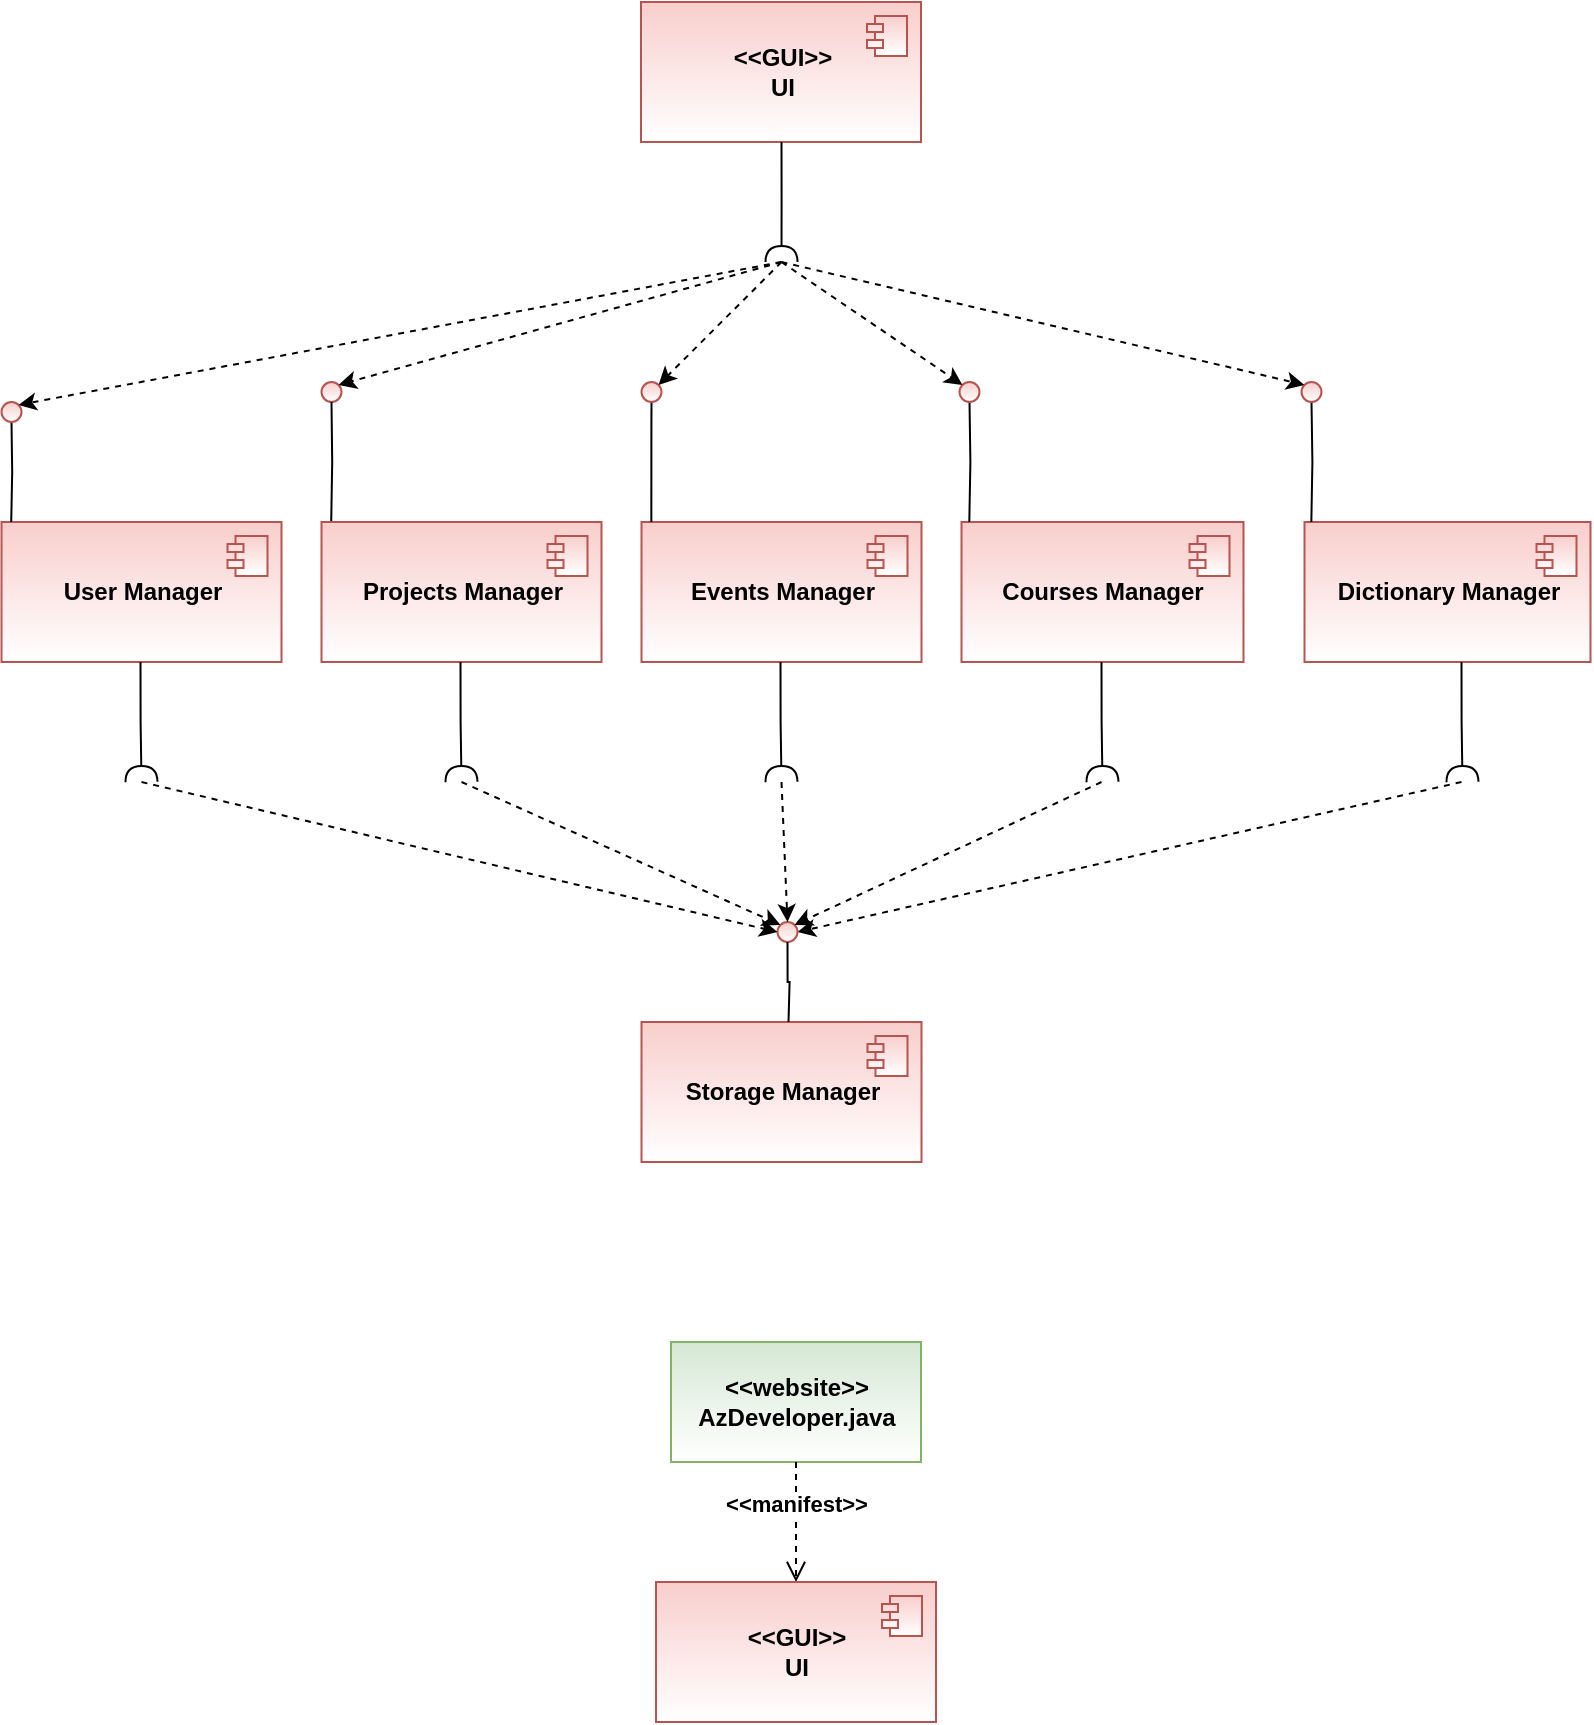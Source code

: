 <mxfile version="15.4.0" type="device"><diagram id="A1UW8MFsXKyVtw562UZ5" name="Page-1"><mxGraphModel dx="1024" dy="584" grid="1" gridSize="10" guides="1" tooltips="1" connect="1" arrows="1" fold="1" page="1" pageScale="1" pageWidth="827" pageHeight="1169" math="0" shadow="0"><root><mxCell id="0"/><mxCell id="1" parent="0"/><mxCell id="HflERA908yKU1LZ-LXf8-1" value="&amp;lt;&amp;lt;website&amp;gt;&amp;gt;&lt;br&gt;AzDeveloper.java" style="html=1;fillColor=#d5e8d4;strokeColor=#82b366;gradientColor=#ffffff;fontStyle=1" vertex="1" parent="1"><mxGeometry x="450.5" y="1140" width="125" height="60" as="geometry"/></mxCell><mxCell id="HflERA908yKU1LZ-LXf8-2" value="&amp;lt;&amp;lt;manifest&amp;gt;&amp;gt;" style="html=1;verticalAlign=bottom;endArrow=open;dashed=1;endSize=8;rounded=0;exitX=0.5;exitY=1;exitDx=0;exitDy=0;entryX=0.5;entryY=0;entryDx=0;entryDy=0;fontStyle=1" edge="1" parent="1" source="HflERA908yKU1LZ-LXf8-1" target="HflERA908yKU1LZ-LXf8-3"><mxGeometry relative="1" as="geometry"><mxPoint x="549.52" y="1220" as="sourcePoint"/><mxPoint x="520.5" y="1260" as="targetPoint"/></mxGeometry></mxCell><mxCell id="HflERA908yKU1LZ-LXf8-3" value="&amp;lt;&amp;lt;GUI&amp;gt;&amp;gt;&lt;br&gt;UI" style="html=1;dropTarget=0;strokeWidth=1;fillColor=#f8cecc;strokeColor=#b85450;gradientColor=#ffffff;fontStyle=1" vertex="1" parent="1"><mxGeometry x="443" y="1260" width="140" height="70" as="geometry"/></mxCell><mxCell id="HflERA908yKU1LZ-LXf8-4" value="" style="shape=module;jettyWidth=8;jettyHeight=4;strokeWidth=1;fillColor=#f8cecc;strokeColor=#b85450;gradientColor=#ffffff;fontStyle=1" vertex="1" parent="HflERA908yKU1LZ-LXf8-3"><mxGeometry x="1" width="20" height="20" relative="1" as="geometry"><mxPoint x="-27" y="7" as="offset"/></mxGeometry></mxCell><mxCell id="HflERA908yKU1LZ-LXf8-5" value="User Manager" style="html=1;dropTarget=0;strokeWidth=1;fillColor=#f8cecc;strokeColor=#b85450;gradientColor=#ffffff;fontStyle=1" vertex="1" parent="1"><mxGeometry x="115.75" y="730" width="140" height="70" as="geometry"/></mxCell><mxCell id="HflERA908yKU1LZ-LXf8-6" value="" style="shape=module;jettyWidth=8;jettyHeight=4;strokeWidth=1;fillColor=#f8cecc;strokeColor=#b85450;gradientColor=#ffffff;fontStyle=1" vertex="1" parent="HflERA908yKU1LZ-LXf8-5"><mxGeometry x="1" width="20" height="20" relative="1" as="geometry"><mxPoint x="-27" y="7" as="offset"/></mxGeometry></mxCell><mxCell id="HflERA908yKU1LZ-LXf8-7" value="Storage Manager" style="html=1;dropTarget=0;strokeWidth=1;fillColor=#f8cecc;strokeColor=#b85450;gradientColor=#ffffff;fontStyle=1" vertex="1" parent="1"><mxGeometry x="435.75" y="980" width="140" height="70" as="geometry"/></mxCell><mxCell id="HflERA908yKU1LZ-LXf8-8" value="" style="shape=module;jettyWidth=8;jettyHeight=4;strokeWidth=1;fillColor=#f8cecc;strokeColor=#b85450;gradientColor=#ffffff;fontStyle=1" vertex="1" parent="HflERA908yKU1LZ-LXf8-7"><mxGeometry x="1" width="20" height="20" relative="1" as="geometry"><mxPoint x="-27" y="7" as="offset"/></mxGeometry></mxCell><mxCell id="HflERA908yKU1LZ-LXf8-9" value="Courses Manager" style="html=1;dropTarget=0;strokeWidth=1;fillColor=#f8cecc;strokeColor=#b85450;gradientColor=#ffffff;fontStyle=1" vertex="1" parent="1"><mxGeometry x="595.75" y="730" width="141" height="70" as="geometry"/></mxCell><mxCell id="HflERA908yKU1LZ-LXf8-10" value="" style="shape=module;jettyWidth=8;jettyHeight=4;strokeWidth=1;fillColor=#f8cecc;strokeColor=#b85450;gradientColor=#ffffff;fontStyle=1" vertex="1" parent="HflERA908yKU1LZ-LXf8-9"><mxGeometry x="1" width="20" height="20" relative="1" as="geometry"><mxPoint x="-27" y="7" as="offset"/></mxGeometry></mxCell><mxCell id="HflERA908yKU1LZ-LXf8-11" value="Events Manager" style="html=1;dropTarget=0;strokeWidth=1;fillColor=#f8cecc;strokeColor=#b85450;gradientColor=#ffffff;fontStyle=1" vertex="1" parent="1"><mxGeometry x="435.75" y="730" width="140" height="70" as="geometry"/></mxCell><mxCell id="HflERA908yKU1LZ-LXf8-12" value="" style="shape=module;jettyWidth=8;jettyHeight=4;strokeWidth=1;fillColor=#f8cecc;strokeColor=#b85450;gradientColor=#ffffff;fontStyle=1" vertex="1" parent="HflERA908yKU1LZ-LXf8-11"><mxGeometry x="1" width="20" height="20" relative="1" as="geometry"><mxPoint x="-27" y="7" as="offset"/></mxGeometry></mxCell><mxCell id="HflERA908yKU1LZ-LXf8-13" value="Dictionary Manager" style="html=1;dropTarget=0;strokeWidth=1;fillColor=#f8cecc;strokeColor=#b85450;gradientColor=#ffffff;fontStyle=1" vertex="1" parent="1"><mxGeometry x="767.25" y="730" width="143" height="70" as="geometry"/></mxCell><mxCell id="HflERA908yKU1LZ-LXf8-14" value="" style="shape=module;jettyWidth=8;jettyHeight=4;strokeWidth=1;fillColor=#f8cecc;strokeColor=#b85450;gradientColor=#ffffff;fontStyle=1" vertex="1" parent="HflERA908yKU1LZ-LXf8-13"><mxGeometry x="1" width="20" height="20" relative="1" as="geometry"><mxPoint x="-27" y="7" as="offset"/></mxGeometry></mxCell><mxCell id="HflERA908yKU1LZ-LXf8-15" value="&amp;lt;&amp;lt;GUI&amp;gt;&amp;gt;&lt;br&gt;UI" style="html=1;dropTarget=0;strokeWidth=1;fillColor=#f8cecc;strokeColor=#b85450;gradientColor=#ffffff;fontStyle=1" vertex="1" parent="1"><mxGeometry x="435.5" y="470" width="140" height="70" as="geometry"/></mxCell><mxCell id="HflERA908yKU1LZ-LXf8-16" value="" style="shape=module;jettyWidth=8;jettyHeight=4;strokeWidth=1;fillColor=#f8cecc;strokeColor=#b85450;gradientColor=#ffffff;fontStyle=1" vertex="1" parent="HflERA908yKU1LZ-LXf8-15"><mxGeometry x="1" width="20" height="20" relative="1" as="geometry"><mxPoint x="-27" y="7" as="offset"/></mxGeometry></mxCell><mxCell id="HflERA908yKU1LZ-LXf8-17" value="" style="endArrow=classic;dashed=1;html=1;rounded=0;strokeWidth=1;endFill=1;entryX=1;entryY=0.5;entryDx=0;entryDy=0;" edge="1" parent="1" target="HflERA908yKU1LZ-LXf8-28"><mxGeometry width="50" height="50" relative="1" as="geometry"><mxPoint x="845.75" y="860" as="sourcePoint"/><mxPoint x="717.75" y="470" as="targetPoint"/></mxGeometry></mxCell><mxCell id="HflERA908yKU1LZ-LXf8-18" value="" style="ellipse;whiteSpace=wrap;html=1;aspect=fixed;strokeWidth=1;fillColor=#f8cecc;strokeColor=#b85450;gradientColor=#ffffff;" vertex="1" parent="1"><mxGeometry x="275.75" y="660" width="10" height="10" as="geometry"/></mxCell><mxCell id="HflERA908yKU1LZ-LXf8-19" style="edgeStyle=orthogonalEdgeStyle;rounded=0;orthogonalLoop=1;jettySize=auto;html=1;startArrow=none;startFill=0;endArrow=none;endFill=0;strokeWidth=1;entryX=0.5;entryY=1;entryDx=0;entryDy=0;" edge="1" parent="1" target="HflERA908yKU1LZ-LXf8-18"><mxGeometry relative="1" as="geometry"><mxPoint x="280.61" y="730" as="sourcePoint"/><mxPoint x="280.75" y="680" as="targetPoint"/></mxGeometry></mxCell><mxCell id="HflERA908yKU1LZ-LXf8-20" style="edgeStyle=orthogonalEdgeStyle;rounded=0;orthogonalLoop=1;jettySize=auto;html=1;startArrow=none;startFill=0;endArrow=none;endFill=0;strokeWidth=1;entryX=0.5;entryY=1;entryDx=0;entryDy=0;" edge="1" parent="1" target="HflERA908yKU1LZ-LXf8-25"><mxGeometry relative="1" as="geometry"><mxPoint x="770.67" y="730" as="sourcePoint"/><mxPoint x="770.67" y="670" as="targetPoint"/></mxGeometry></mxCell><mxCell id="HflERA908yKU1LZ-LXf8-21" style="edgeStyle=orthogonalEdgeStyle;rounded=0;orthogonalLoop=1;jettySize=auto;html=1;startArrow=none;startFill=0;endArrow=none;endFill=0;strokeWidth=1;entryX=0.5;entryY=1;entryDx=0;entryDy=0;" edge="1" parent="1" target="HflERA908yKU1LZ-LXf8-24"><mxGeometry relative="1" as="geometry"><mxPoint x="599.65" y="730" as="sourcePoint"/><mxPoint x="599.65" y="670" as="targetPoint"/></mxGeometry></mxCell><mxCell id="HflERA908yKU1LZ-LXf8-22" style="edgeStyle=orthogonalEdgeStyle;rounded=0;orthogonalLoop=1;jettySize=auto;html=1;startArrow=none;startFill=0;endArrow=none;endFill=0;strokeWidth=1;entryX=0.5;entryY=1;entryDx=0;entryDy=0;" edge="1" parent="1" target="HflERA908yKU1LZ-LXf8-23"><mxGeometry relative="1" as="geometry"><mxPoint x="440.67" y="730" as="sourcePoint"/><mxPoint x="440.67" y="670" as="targetPoint"/><Array as="points"><mxPoint x="440.75" y="680"/></Array></mxGeometry></mxCell><mxCell id="HflERA908yKU1LZ-LXf8-23" value="" style="ellipse;whiteSpace=wrap;html=1;aspect=fixed;strokeWidth=1;fillColor=#f8cecc;strokeColor=#b85450;gradientColor=#ffffff;" vertex="1" parent="1"><mxGeometry x="435.75" y="660" width="10" height="10" as="geometry"/></mxCell><mxCell id="HflERA908yKU1LZ-LXf8-24" value="" style="ellipse;whiteSpace=wrap;html=1;aspect=fixed;strokeWidth=1;fillColor=#f8cecc;strokeColor=#b85450;gradientColor=#ffffff;" vertex="1" parent="1"><mxGeometry x="594.75" y="660" width="10" height="10" as="geometry"/></mxCell><mxCell id="HflERA908yKU1LZ-LXf8-25" value="" style="ellipse;whiteSpace=wrap;html=1;aspect=fixed;strokeWidth=1;fillColor=#f8cecc;strokeColor=#b85450;gradientColor=#ffffff;" vertex="1" parent="1"><mxGeometry x="765.75" y="660" width="10" height="10" as="geometry"/></mxCell><mxCell id="HflERA908yKU1LZ-LXf8-26" value="Projects Manager" style="html=1;dropTarget=0;strokeWidth=1;fillColor=#f8cecc;strokeColor=#b85450;gradientColor=#ffffff;fontStyle=1" vertex="1" parent="1"><mxGeometry x="275.75" y="730" width="140" height="70" as="geometry"/></mxCell><mxCell id="HflERA908yKU1LZ-LXf8-27" value="" style="shape=module;jettyWidth=8;jettyHeight=4;strokeWidth=1;fillColor=#f8cecc;strokeColor=#b85450;gradientColor=#ffffff;fontStyle=1" vertex="1" parent="HflERA908yKU1LZ-LXf8-26"><mxGeometry x="1" width="20" height="20" relative="1" as="geometry"><mxPoint x="-27" y="7" as="offset"/></mxGeometry></mxCell><mxCell id="HflERA908yKU1LZ-LXf8-28" value="" style="ellipse;whiteSpace=wrap;html=1;aspect=fixed;strokeWidth=1;fillColor=#f8cecc;strokeColor=#b85450;gradientColor=#ffffff;" vertex="1" parent="1"><mxGeometry x="503.75" y="930" width="10" height="10" as="geometry"/></mxCell><mxCell id="HflERA908yKU1LZ-LXf8-29" style="edgeStyle=orthogonalEdgeStyle;rounded=0;orthogonalLoop=1;jettySize=auto;html=1;startArrow=none;startFill=0;endArrow=none;endFill=0;strokeWidth=1;entryX=0.5;entryY=1;entryDx=0;entryDy=0;" edge="1" parent="1" target="HflERA908yKU1LZ-LXf8-30"><mxGeometry relative="1" as="geometry"><mxPoint x="120.61" y="730" as="sourcePoint"/><mxPoint x="120.61" y="680" as="targetPoint"/><Array as="points"/></mxGeometry></mxCell><mxCell id="HflERA908yKU1LZ-LXf8-30" value="" style="ellipse;whiteSpace=wrap;html=1;aspect=fixed;strokeWidth=1;fillColor=#f8cecc;strokeColor=#b85450;gradientColor=#ffffff;" vertex="1" parent="1"><mxGeometry x="115.75" y="670" width="10" height="10" as="geometry"/></mxCell><mxCell id="HflERA908yKU1LZ-LXf8-31" style="edgeStyle=orthogonalEdgeStyle;rounded=0;orthogonalLoop=1;jettySize=auto;html=1;endArrow=halfCircle;endFill=0;exitX=0.5;exitY=1;exitDx=0;exitDy=0;" edge="1" parent="1"><mxGeometry relative="1" as="geometry"><mxPoint x="505.75" y="600" as="targetPoint"/><mxPoint x="505.75" y="540" as="sourcePoint"/><Array as="points"><mxPoint x="505.75" y="570"/></Array></mxGeometry></mxCell><mxCell id="HflERA908yKU1LZ-LXf8-32" style="edgeStyle=orthogonalEdgeStyle;rounded=0;orthogonalLoop=1;jettySize=auto;html=1;endArrow=halfCircle;endFill=0;exitX=0.5;exitY=1;exitDx=0;exitDy=0;" edge="1" parent="1"><mxGeometry relative="1" as="geometry"><mxPoint x="185.75" y="860" as="targetPoint"/><mxPoint x="185.25" y="800" as="sourcePoint"/><Array as="points"><mxPoint x="185.25" y="830"/><mxPoint x="185.25" y="830"/></Array></mxGeometry></mxCell><mxCell id="HflERA908yKU1LZ-LXf8-33" style="edgeStyle=orthogonalEdgeStyle;rounded=0;orthogonalLoop=1;jettySize=auto;html=1;entryX=0.5;entryY=1;entryDx=0;entryDy=0;startArrow=none;startFill=0;endArrow=none;endFill=0;strokeWidth=1;" edge="1" parent="1" target="HflERA908yKU1LZ-LXf8-28"><mxGeometry relative="1" as="geometry"><mxPoint x="509.25" y="980" as="sourcePoint"/><mxPoint x="509.31" y="950" as="targetPoint"/></mxGeometry></mxCell><mxCell id="HflERA908yKU1LZ-LXf8-34" style="edgeStyle=orthogonalEdgeStyle;rounded=0;orthogonalLoop=1;jettySize=auto;html=1;endArrow=halfCircle;endFill=0;exitX=0.5;exitY=1;exitDx=0;exitDy=0;" edge="1" parent="1"><mxGeometry relative="1" as="geometry"><mxPoint x="846.25" y="860" as="targetPoint"/><mxPoint x="845.75" y="800" as="sourcePoint"/><Array as="points"><mxPoint x="845.75" y="830"/><mxPoint x="845.75" y="830"/></Array></mxGeometry></mxCell><mxCell id="HflERA908yKU1LZ-LXf8-35" style="edgeStyle=orthogonalEdgeStyle;rounded=0;orthogonalLoop=1;jettySize=auto;html=1;endArrow=halfCircle;endFill=0;exitX=0.5;exitY=1;exitDx=0;exitDy=0;" edge="1" parent="1"><mxGeometry relative="1" as="geometry"><mxPoint x="666.25" y="860" as="targetPoint"/><mxPoint x="665.75" y="800" as="sourcePoint"/><Array as="points"><mxPoint x="665.75" y="830"/><mxPoint x="665.75" y="830"/></Array></mxGeometry></mxCell><mxCell id="HflERA908yKU1LZ-LXf8-36" style="edgeStyle=orthogonalEdgeStyle;rounded=0;orthogonalLoop=1;jettySize=auto;html=1;endArrow=halfCircle;endFill=0;exitX=0.5;exitY=1;exitDx=0;exitDy=0;" edge="1" parent="1"><mxGeometry relative="1" as="geometry"><mxPoint x="505.75" y="860" as="targetPoint"/><mxPoint x="505.25" y="800" as="sourcePoint"/><Array as="points"><mxPoint x="505.25" y="830"/><mxPoint x="505.25" y="830"/></Array></mxGeometry></mxCell><mxCell id="HflERA908yKU1LZ-LXf8-37" style="edgeStyle=orthogonalEdgeStyle;rounded=0;orthogonalLoop=1;jettySize=auto;html=1;endArrow=halfCircle;endFill=0;exitX=0.5;exitY=1;exitDx=0;exitDy=0;" edge="1" parent="1"><mxGeometry relative="1" as="geometry"><mxPoint x="345.75" y="860" as="targetPoint"/><mxPoint x="345.25" y="800" as="sourcePoint"/><Array as="points"><mxPoint x="345.25" y="830"/><mxPoint x="345.25" y="830"/></Array></mxGeometry></mxCell><mxCell id="HflERA908yKU1LZ-LXf8-38" value="" style="endArrow=classic;dashed=1;html=1;rounded=0;strokeWidth=1;endFill=1;entryX=1;entryY=0;entryDx=0;entryDy=0;" edge="1" parent="1" target="HflERA908yKU1LZ-LXf8-28"><mxGeometry width="50" height="50" relative="1" as="geometry"><mxPoint x="665.75" y="860" as="sourcePoint"/><mxPoint x="735.75" y="940" as="targetPoint"/></mxGeometry></mxCell><mxCell id="HflERA908yKU1LZ-LXf8-39" value="" style="endArrow=classic;dashed=1;html=1;rounded=0;strokeWidth=1;endFill=1;entryX=0;entryY=0;entryDx=0;entryDy=0;" edge="1" parent="1" target="HflERA908yKU1LZ-LXf8-28"><mxGeometry width="50" height="50" relative="1" as="geometry"><mxPoint x="345.75" y="860" as="sourcePoint"/><mxPoint x="655.75" y="880" as="targetPoint"/></mxGeometry></mxCell><mxCell id="HflERA908yKU1LZ-LXf8-40" value="" style="endArrow=classic;dashed=1;html=1;rounded=0;strokeWidth=1;endFill=1;entryX=0;entryY=0.5;entryDx=0;entryDy=0;" edge="1" parent="1" target="HflERA908yKU1LZ-LXf8-28"><mxGeometry width="50" height="50" relative="1" as="geometry"><mxPoint x="185.75" y="860" as="sourcePoint"/><mxPoint x="-4.25" y="910" as="targetPoint"/></mxGeometry></mxCell><mxCell id="HflERA908yKU1LZ-LXf8-41" value="" style="endArrow=classic;dashed=1;html=1;rounded=0;strokeWidth=1;endFill=1;entryX=0.5;entryY=0;entryDx=0;entryDy=0;" edge="1" parent="1" target="HflERA908yKU1LZ-LXf8-28"><mxGeometry width="50" height="50" relative="1" as="geometry"><mxPoint x="505.75" y="860" as="sourcePoint"/><mxPoint x="739.75" y="990" as="targetPoint"/></mxGeometry></mxCell><mxCell id="HflERA908yKU1LZ-LXf8-42" value="" style="endArrow=classic;dashed=1;html=1;rounded=0;strokeWidth=1;endFill=1;entryX=0;entryY=0;entryDx=0;entryDy=0;" edge="1" parent="1" target="HflERA908yKU1LZ-LXf8-25"><mxGeometry width="50" height="50" relative="1" as="geometry"><mxPoint x="505.75" y="600" as="sourcePoint"/><mxPoint x="315.754" y="531.464" as="targetPoint"/></mxGeometry></mxCell><mxCell id="HflERA908yKU1LZ-LXf8-43" value="" style="endArrow=classic;dashed=1;html=1;rounded=0;strokeWidth=1;endFill=1;entryX=0;entryY=0;entryDx=0;entryDy=0;" edge="1" parent="1" target="HflERA908yKU1LZ-LXf8-24"><mxGeometry width="50" height="50" relative="1" as="geometry"><mxPoint x="505.75" y="600" as="sourcePoint"/><mxPoint x="325.754" y="541.464" as="targetPoint"/></mxGeometry></mxCell><mxCell id="HflERA908yKU1LZ-LXf8-44" value="" style="endArrow=classic;dashed=1;html=1;rounded=0;strokeWidth=1;endFill=1;entryX=1;entryY=0;entryDx=0;entryDy=0;" edge="1" parent="1" target="HflERA908yKU1LZ-LXf8-23"><mxGeometry width="50" height="50" relative="1" as="geometry"><mxPoint x="505.75" y="600" as="sourcePoint"/><mxPoint x="335.754" y="551.464" as="targetPoint"/></mxGeometry></mxCell><mxCell id="HflERA908yKU1LZ-LXf8-45" value="" style="endArrow=classic;dashed=1;html=1;rounded=0;strokeWidth=1;endFill=1;entryX=1;entryY=0;entryDx=0;entryDy=0;" edge="1" parent="1" target="HflERA908yKU1LZ-LXf8-18"><mxGeometry width="50" height="50" relative="1" as="geometry"><mxPoint x="505.75" y="600" as="sourcePoint"/><mxPoint x="345.754" y="561.464" as="targetPoint"/></mxGeometry></mxCell><mxCell id="HflERA908yKU1LZ-LXf8-46" value="" style="endArrow=classic;dashed=1;html=1;rounded=0;strokeWidth=1;endFill=1;entryX=1;entryY=0;entryDx=0;entryDy=0;" edge="1" parent="1" target="HflERA908yKU1LZ-LXf8-30"><mxGeometry width="50" height="50" relative="1" as="geometry"><mxPoint x="505.75" y="600" as="sourcePoint"/><mxPoint x="355.754" y="571.464" as="targetPoint"/></mxGeometry></mxCell></root></mxGraphModel></diagram></mxfile>